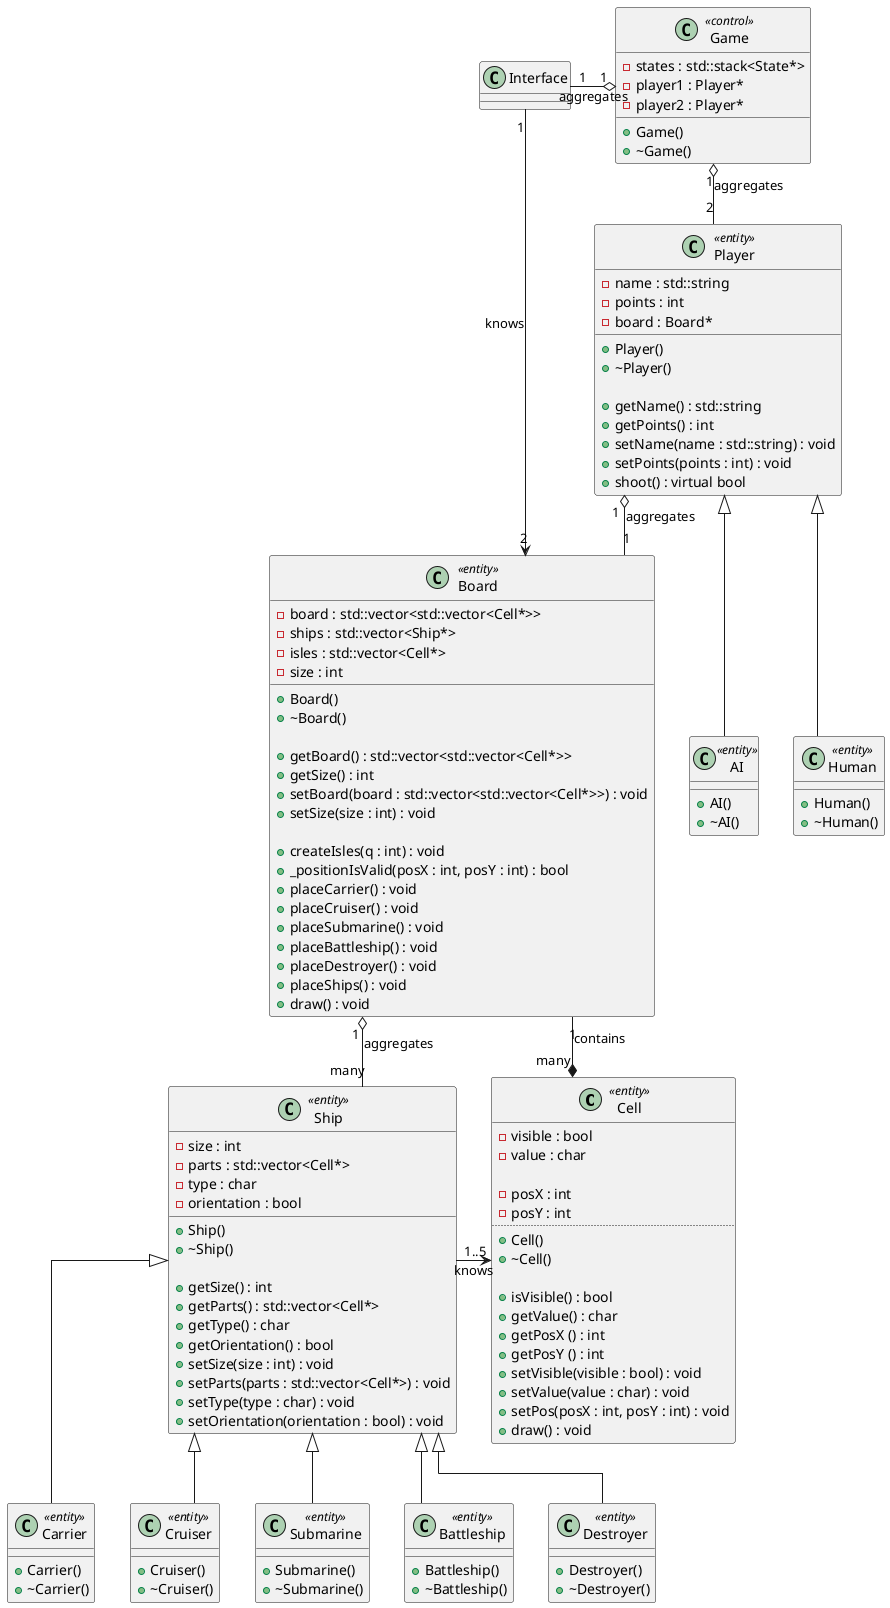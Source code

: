 @startuml Classes

skinparam linetype polyline
skinparam linetype ortho

class Cell <<entity>>{
    - visible : bool
    - value : char

    - posX : int
    - posY : int
    ..
    + Cell()
    + ~Cell()

    + isVisible() : bool
    + getValue() : char
    + getPosX () : int
    + getPosY () : int
    + setVisible(visible : bool) : void
    + setValue(value : char) : void
    + setPos(posX : int, posY : int) : void
    + draw() : void
}

class Board <<entity>>{
    - board : std::vector<std::vector<Cell*>>
    - ships : std::vector<Ship*>
    - isles : std::vector<Cell*>
    - size : int

    + Board()
    + ~Board()

    + getBoard() : std::vector<std::vector<Cell*>>
    + getSize() : int
    + setBoard(board : std::vector<std::vector<Cell*>>) : void
    + setSize(size : int) : void

    + createIsles(q : int) : void
    + _positionIsValid(posX : int, posY : int) : bool
    + placeCarrier() : void
    + placeCruiser() : void
    + placeSubmarine() : void
    + placeBattleship() : void
    + placeDestroyer() : void
    + placeShips() : void
    + draw() : void
}

class Ship <<entity>>{
    - size : int
    - parts : std::vector<Cell*>
    - type : char
    - orientation : bool

    + Ship()
    + ~Ship()

    + getSize() : int
    + getParts() : std::vector<Cell*>
    + getType() : char
    + getOrientation() : bool
    + setSize(size : int) : void
    + setParts(parts : std::vector<Cell*>) : void
    + setType(type : char) : void
    + setOrientation(orientation : bool) : void
}

class Carrier <<entity>> extends Ship{
    + Carrier()
    + ~Carrier()
}

class Cruiser <<entity>> extends Ship{
    + Cruiser()
    + ~Cruiser()
}

class Submarine <<entity>> extends Ship{
    + Submarine()
    + ~Submarine()
}

class Battleship <<entity>> extends Ship{
    + Battleship()
    + ~Battleship()
}

class Destroyer <<entity>> extends Ship{
    + Destroyer()
    + ~Destroyer()
}

class Player <<entity>>{
    - name : std::string
    - points : int
    - board : Board*

    + Player()
    + ~Player()

    + getName() : std::string
    + getPoints() : int
    + setName(name : std::string) : void
    + setPoints(points : int) : void
    + shoot() : virtual bool
}

class AI <<entity>> extends Player{
    + AI()
    + ~AI()
}

class Human <<entity>> extends Player{
    + Human()
    + ~Human()
}

class Game <<control>>{
    - states : std::stack<State*>
    - player1 : Player*
    - player2 : Player*

    + Game()
    + ~Game()
}

class Interface{

}

Board "1" --* "many" Cell : contains
Ship -r-> "1..5" Cell : knows
Game "1" o-- "2" Player : aggregates
Board "1" o-- "many" Ship : aggregates
Player "1" o-- "1" Board : aggregates
Game "1" o-l- "1" Interface : aggregates
Interface "1" --> "2" Board : knows

@enduml